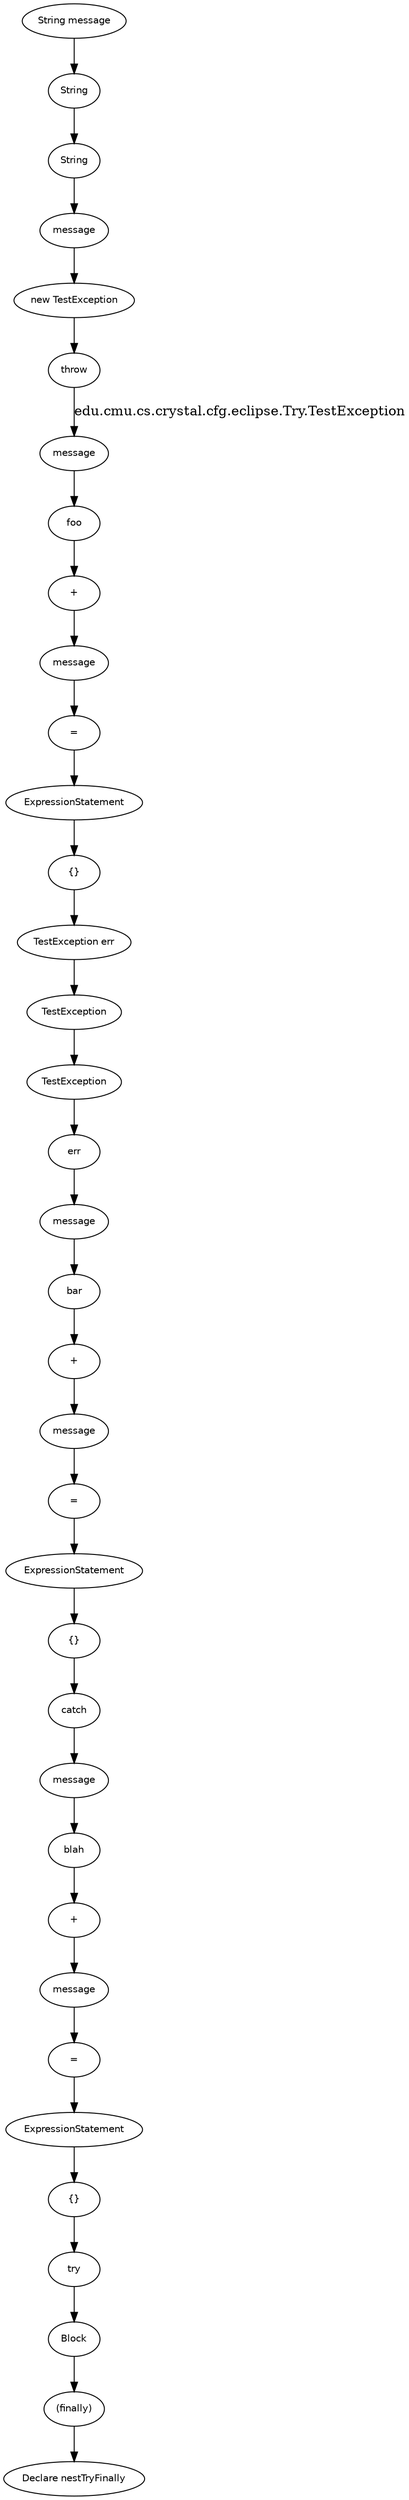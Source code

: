 digraph nestTryFinally {
  25 [
    label = bar,
    fontname = Helvetica,
    fontsize = 10
  ];
  24 [
    label = message,
    fontname = Helvetica,
    fontsize = 10
  ];
  23 [
    label = "+",
    fontname = Helvetica,
    fontsize = 10
  ];
  22 [
    label = message,
    fontname = Helvetica,
    fontsize = 10
  ];
  21 [
    label = "=",
    fontname = Helvetica,
    fontsize = 10
  ];
  20 [
    label = ExpressionStatement,
    fontname = Helvetica,
    fontsize = 10
  ];
  9 [
    label = "=",
    fontname = Helvetica,
    fontsize = 10
  ];
  8 [
    label = ExpressionStatement,
    fontname = Helvetica,
    fontsize = 10
  ];
  19 [
    label = "{}",
    fontname = Helvetica,
    fontsize = 10
  ];
  7 [
    label = "{}",
    fontname = Helvetica,
    fontsize = 10
  ];
  18 [
    label = err,
    fontname = Helvetica,
    fontsize = 10
  ];
  6 [
    label = try,
    fontname = Helvetica,
    fontsize = 10
  ];
  17 [
    label = TestException,
    fontname = Helvetica,
    fontsize = 10
  ];
  5 [
    label = message,
    fontname = Helvetica,
    fontsize = 10
  ];
  16 [
    label = TestException,
    fontname = Helvetica,
    fontsize = 10
  ];
  4 [
    label = String,
    fontname = Helvetica,
    fontsize = 10
  ];
  15 [
    label = "TestException err",
    fontname = Helvetica,
    fontsize = 10
  ];
  47 [
    label = Block,
    fontname = Helvetica,
    fontsize = 10
  ];
  3 [
    label = String,
    fontname = Helvetica,
    fontsize = 10
  ];
  14 [
    label = catch,
    fontname = Helvetica,
    fontsize = 10
  ];
  46 [
    label = "{}",
    fontname = Helvetica,
    fontsize = 10
  ];
  2 [
    label = "String message",
    fontname = Helvetica,
    fontsize = 10
  ];
  13 [
    label = blah,
    fontname = Helvetica,
    fontsize = 10
  ];
  45 [
    label = ExpressionStatement,
    fontname = Helvetica,
    fontsize = 10
  ];
  1 [
    label = "(finally)",
    fontname = Helvetica,
    fontsize = 10
  ];
  12 [
    label = message,
    fontname = Helvetica,
    fontsize = 10
  ];
  44 [
    label = "=",
    fontname = Helvetica,
    fontsize = 10
  ];
  0 [
    label = "Declare nestTryFinally",
    fontname = Helvetica,
    fontsize = 10
  ];
  11 [
    label = "+",
    fontname = Helvetica,
    fontsize = 10
  ];
  43 [
    label = message,
    fontname = Helvetica,
    fontsize = 10
  ];
  10 [
    label = message,
    fontname = Helvetica,
    fontsize = 10
  ];
  42 [
    label = "+",
    fontname = Helvetica,
    fontsize = 10
  ];
  41 [
    label = foo,
    fontname = Helvetica,
    fontsize = 10
  ];
  40 [
    label = message,
    fontname = Helvetica,
    fontsize = 10
  ];
  37 [
    label = "new TestException",
    fontname = Helvetica,
    fontsize = 10
  ];
  36 [
    label = throw,
    fontname = Helvetica,
    fontsize = 10
  ];
  24 -> 25 [
    label = ""
  ];
  11 -> 10 [
    label = ""
  ];
  18 -> 24 [
    label = ""
  ];
  44 -> 45 [
    label = ""
  ];
  47 -> 1 [
    label = ""
  ];
  43 -> 44 [
    label = ""
  ];
  6 -> 47 [
    label = ""
  ];
  20 -> 19 [
    label = ""
  ];
  42 -> 43 [
    label = ""
  ];
  7 -> 6 [
    label = ""
  ];
  21 -> 20 [
    label = ""
  ];
  41 -> 42 [
    label = ""
  ];
  22 -> 21 [
    label = ""
  ];
  2 -> 4 [
    label = ""
  ];
  15 -> 17 [
    label = ""
  ];
  46 -> 15 [
    label = ""
  ];
  45 -> 46 [
    label = ""
  ];
  13 -> 11 [
    label = ""
  ];
  1 -> 0 [
    label = ""
  ];
  14 -> 12 [
    label = ""
  ];
  16 -> 18 [
    label = ""
  ];
  19 -> 14 [
    label = ""
  ];
  12 -> 13 [
    label = ""
  ];
  37 -> 36 [
    label = ""
  ];
  5 -> 37 [
    label = ""
  ];
  3 -> 5 [
    label = ""
  ];
  4 -> 3 [
    label = ""
  ];
  8 -> 7 [
    label = ""
  ];
  40 -> 41 [
    label = ""
  ];
  17 -> 16 [
    label = ""
  ];
  9 -> 8 [
    label = ""
  ];
  23 -> 22 [
    label = ""
  ];
  36 -> 40 [
    label = "edu.cmu.cs.crystal.cfg.eclipse.Try.TestException"
  ];
  10 -> 9 [
    label = ""
  ];
  25 -> 23 [
    label = ""
  ];
}
